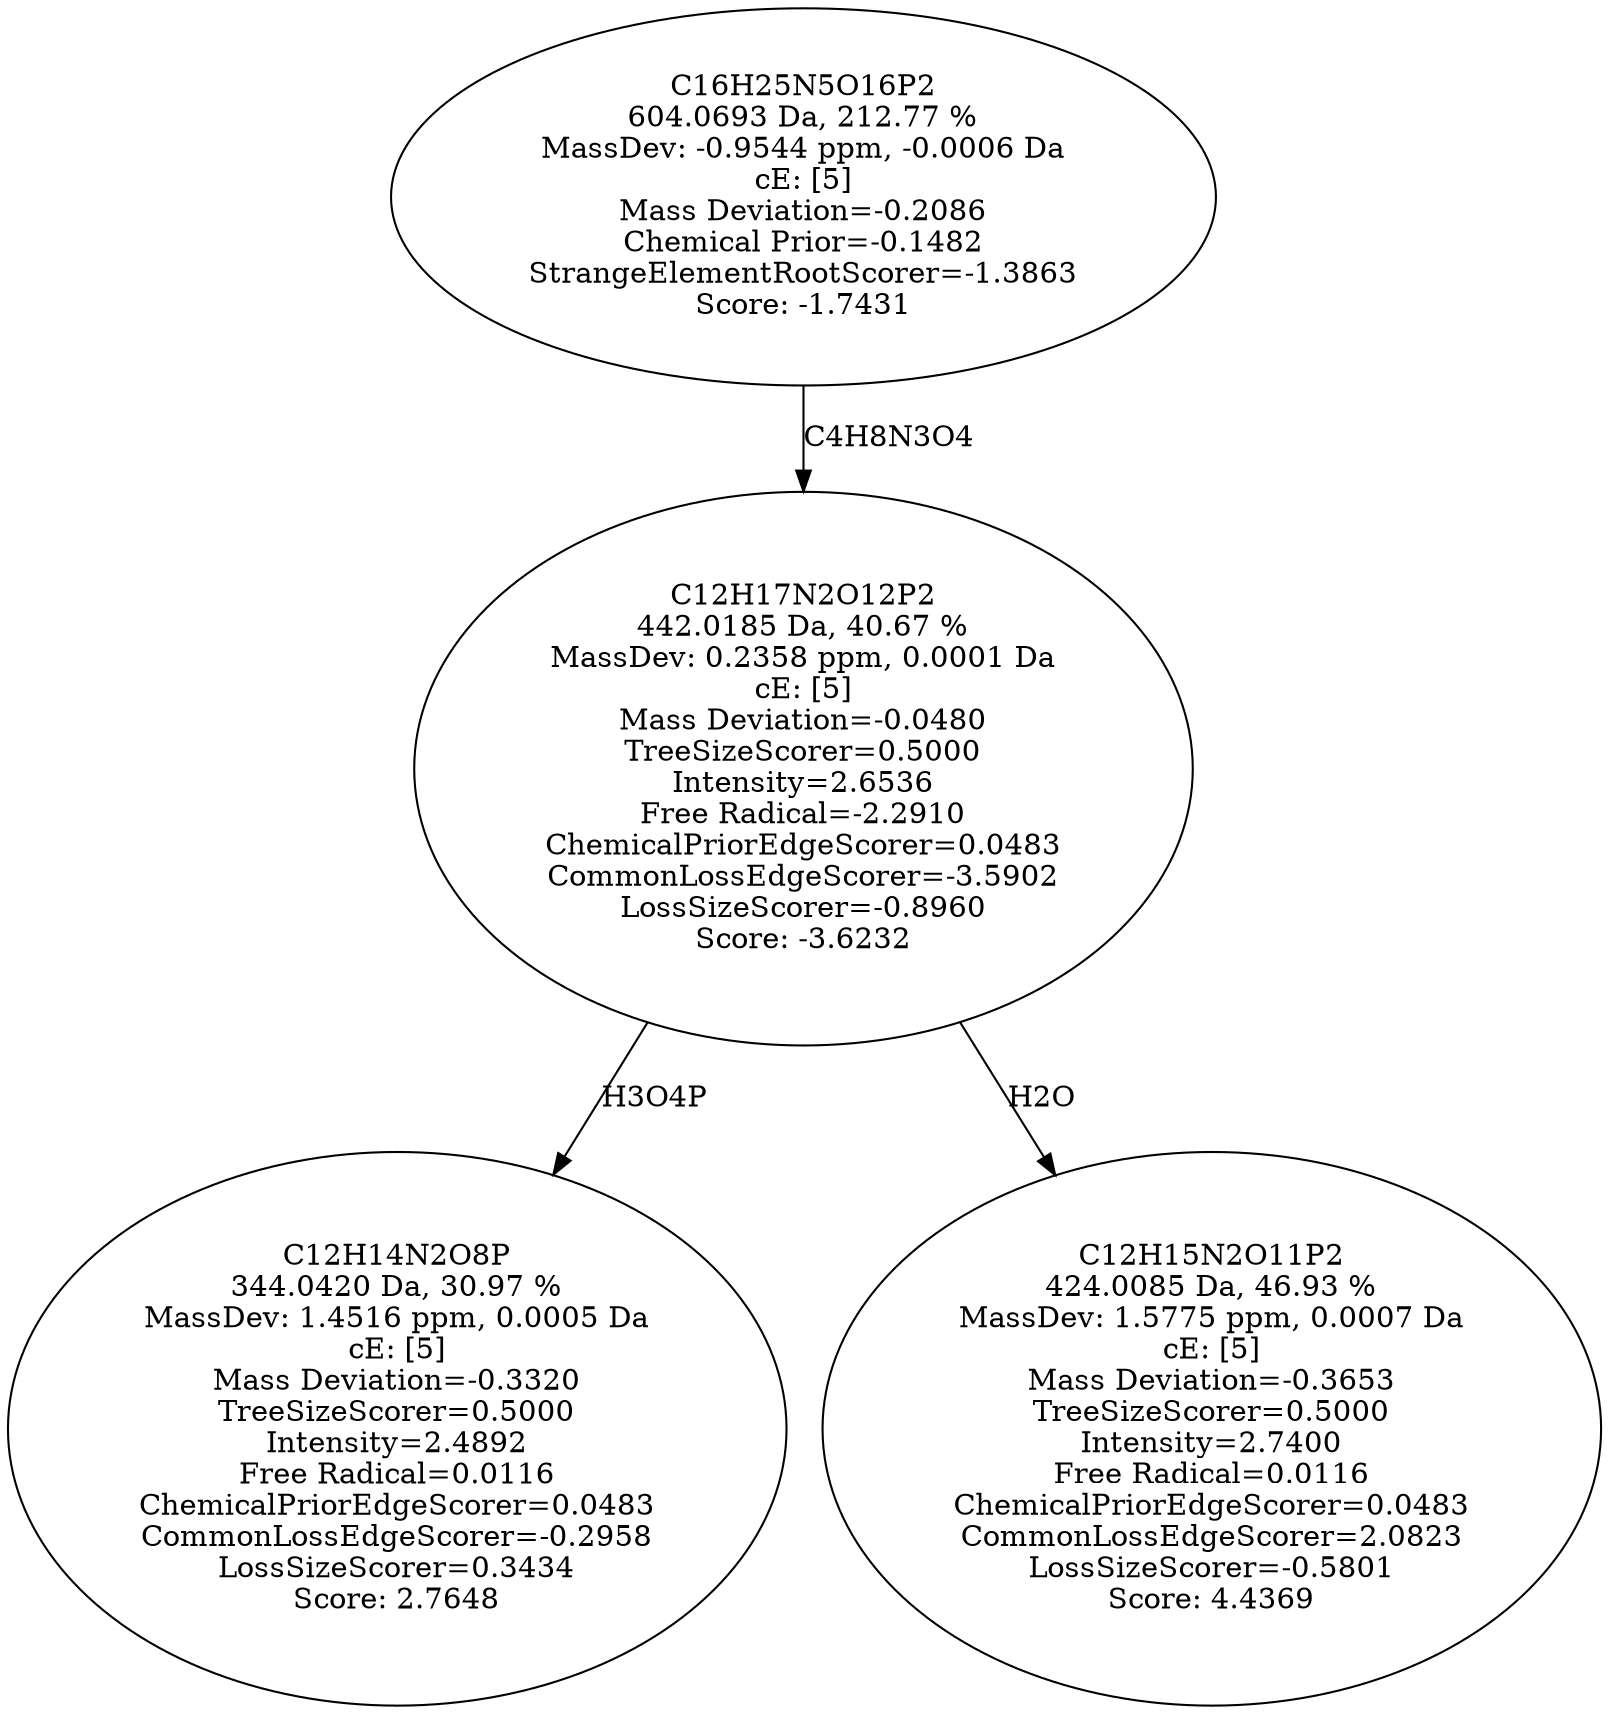 strict digraph {
v1 [label="C12H14N2O8P\n344.0420 Da, 30.97 %\nMassDev: 1.4516 ppm, 0.0005 Da\ncE: [5]\nMass Deviation=-0.3320\nTreeSizeScorer=0.5000\nIntensity=2.4892\nFree Radical=0.0116\nChemicalPriorEdgeScorer=0.0483\nCommonLossEdgeScorer=-0.2958\nLossSizeScorer=0.3434\nScore: 2.7648"];
v2 [label="C12H15N2O11P2\n424.0085 Da, 46.93 %\nMassDev: 1.5775 ppm, 0.0007 Da\ncE: [5]\nMass Deviation=-0.3653\nTreeSizeScorer=0.5000\nIntensity=2.7400\nFree Radical=0.0116\nChemicalPriorEdgeScorer=0.0483\nCommonLossEdgeScorer=2.0823\nLossSizeScorer=-0.5801\nScore: 4.4369"];
v3 [label="C12H17N2O12P2\n442.0185 Da, 40.67 %\nMassDev: 0.2358 ppm, 0.0001 Da\ncE: [5]\nMass Deviation=-0.0480\nTreeSizeScorer=0.5000\nIntensity=2.6536\nFree Radical=-2.2910\nChemicalPriorEdgeScorer=0.0483\nCommonLossEdgeScorer=-3.5902\nLossSizeScorer=-0.8960\nScore: -3.6232"];
v4 [label="C16H25N5O16P2\n604.0693 Da, 212.77 %\nMassDev: -0.9544 ppm, -0.0006 Da\ncE: [5]\nMass Deviation=-0.2086\nChemical Prior=-0.1482\nStrangeElementRootScorer=-1.3863\nScore: -1.7431"];
v3 -> v1 [label="H3O4P"];
v3 -> v2 [label="H2O"];
v4 -> v3 [label="C4H8N3O4"];
}